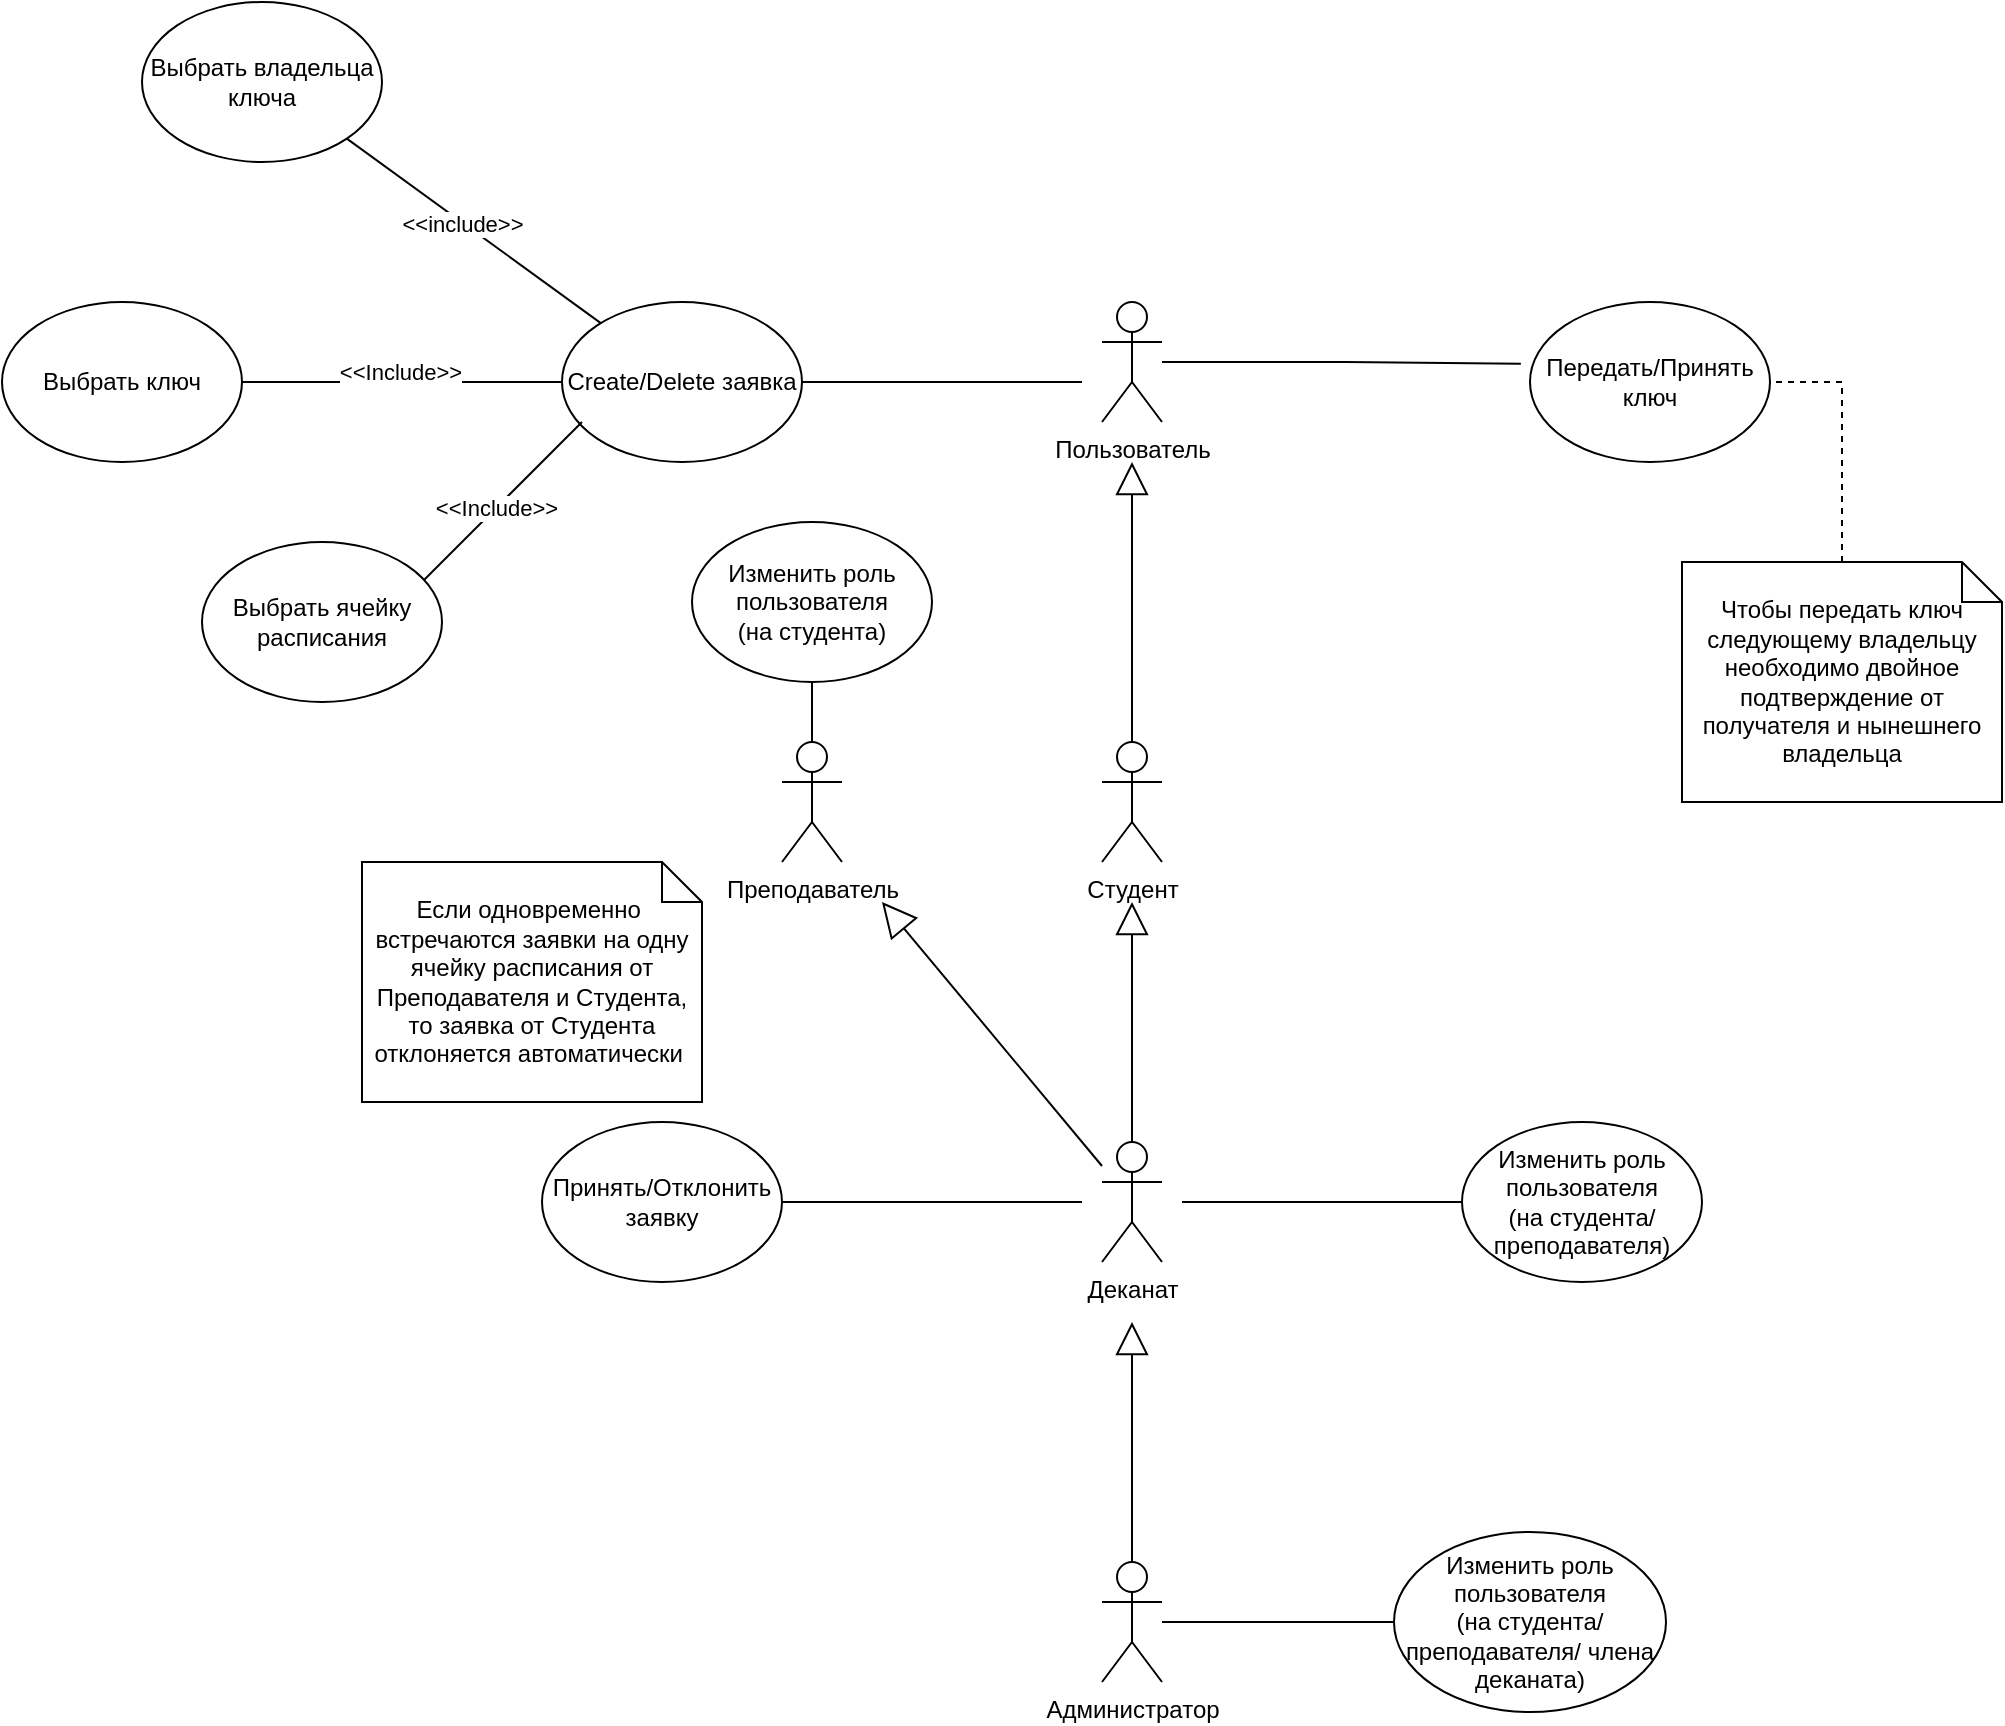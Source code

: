<mxfile version="24.0.1" type="device">
  <diagram name="Страница — 1" id="h3Zj_za7DZhZ4qoWitme">
    <mxGraphModel dx="1875" dy="1775" grid="1" gridSize="10" guides="1" tooltips="1" connect="1" arrows="1" fold="1" page="1" pageScale="1" pageWidth="827" pageHeight="1169" math="0" shadow="0">
      <root>
        <mxCell id="0" />
        <mxCell id="1" parent="0" />
        <mxCell id="FqfnRDdDCg9e_Ic1tB9_-1" value="Пользователь&lt;div&gt;&lt;br/&gt;&lt;/div&gt;" style="shape=umlActor;verticalLabelPosition=bottom;verticalAlign=top;html=1;outlineConnect=0;" parent="1" vertex="1">
          <mxGeometry x="200" y="10" width="30" height="60" as="geometry" />
        </mxCell>
        <mxCell id="FqfnRDdDCg9e_Ic1tB9_-12" style="edgeStyle=orthogonalEdgeStyle;rounded=0;orthogonalLoop=1;jettySize=auto;html=1;endArrow=block;endFill=0;endSize=14;" parent="1" source="FqfnRDdDCg9e_Ic1tB9_-2" edge="1">
          <mxGeometry relative="1" as="geometry">
            <mxPoint x="215" y="520" as="targetPoint" />
          </mxGeometry>
        </mxCell>
        <mxCell id="FqfnRDdDCg9e_Ic1tB9_-2" value="Администратор" style="shape=umlActor;verticalLabelPosition=bottom;verticalAlign=top;html=1;outlineConnect=0;" parent="1" vertex="1">
          <mxGeometry x="200" y="640" width="30" height="60" as="geometry" />
        </mxCell>
        <mxCell id="FqfnRDdDCg9e_Ic1tB9_-11" style="edgeStyle=orthogonalEdgeStyle;rounded=0;orthogonalLoop=1;jettySize=auto;html=1;endArrow=block;endFill=0;endSize=14;" parent="1" source="FqfnRDdDCg9e_Ic1tB9_-4" edge="1">
          <mxGeometry relative="1" as="geometry">
            <mxPoint x="215" y="310" as="targetPoint" />
          </mxGeometry>
        </mxCell>
        <mxCell id="FqfnRDdDCg9e_Ic1tB9_-4" value="Деканат" style="shape=umlActor;verticalLabelPosition=bottom;verticalAlign=top;html=1;outlineConnect=0;" parent="1" vertex="1">
          <mxGeometry x="200" y="430" width="30" height="60" as="geometry" />
        </mxCell>
        <mxCell id="FqfnRDdDCg9e_Ic1tB9_-14" style="edgeStyle=orthogonalEdgeStyle;rounded=0;orthogonalLoop=1;jettySize=auto;html=1;endArrow=block;endFill=0;endSize=14;" parent="1" source="FqfnRDdDCg9e_Ic1tB9_-13" edge="1">
          <mxGeometry relative="1" as="geometry">
            <mxPoint x="215" y="90" as="targetPoint" />
          </mxGeometry>
        </mxCell>
        <mxCell id="FqfnRDdDCg9e_Ic1tB9_-13" value="Студент" style="shape=umlActor;verticalLabelPosition=bottom;verticalAlign=top;html=1;outlineConnect=0;" parent="1" vertex="1">
          <mxGeometry x="200" y="230" width="30" height="60" as="geometry" />
        </mxCell>
        <mxCell id="FqfnRDdDCg9e_Ic1tB9_-16" style="edgeStyle=orthogonalEdgeStyle;rounded=0;orthogonalLoop=1;jettySize=auto;html=1;endArrow=none;endFill=0;" parent="1" source="FqfnRDdDCg9e_Ic1tB9_-15" edge="1">
          <mxGeometry relative="1" as="geometry">
            <mxPoint x="190" y="50" as="targetPoint" />
          </mxGeometry>
        </mxCell>
        <mxCell id="FqfnRDdDCg9e_Ic1tB9_-19" style="edgeStyle=orthogonalEdgeStyle;rounded=0;orthogonalLoop=1;jettySize=auto;html=1;endArrow=none;endFill=0;" parent="1" source="FqfnRDdDCg9e_Ic1tB9_-15" edge="1">
          <mxGeometry relative="1" as="geometry">
            <mxPoint x="-230" y="50" as="targetPoint" />
          </mxGeometry>
        </mxCell>
        <mxCell id="FqfnRDdDCg9e_Ic1tB9_-23" value="&amp;lt;&amp;lt;Include&amp;gt;&amp;gt;" style="edgeLabel;html=1;align=center;verticalAlign=middle;resizable=0;points=[];" parent="FqfnRDdDCg9e_Ic1tB9_-19" vertex="1" connectable="0">
          <mxGeometry x="-0.01" y="-6" relative="1" as="geometry">
            <mxPoint x="4" y="-5" as="offset" />
          </mxGeometry>
        </mxCell>
        <mxCell id="FqfnRDdDCg9e_Ic1tB9_-15" value="Create/Delete заявка" style="ellipse;whiteSpace=wrap;html=1;" parent="1" vertex="1">
          <mxGeometry x="-70" y="10" width="120" height="80" as="geometry" />
        </mxCell>
        <mxCell id="FqfnRDdDCg9e_Ic1tB9_-18" style="edgeStyle=orthogonalEdgeStyle;rounded=0;orthogonalLoop=1;jettySize=auto;html=1;endArrow=none;endFill=0;" parent="1" source="FqfnRDdDCg9e_Ic1tB9_-17" edge="1">
          <mxGeometry relative="1" as="geometry">
            <mxPoint x="190" y="460" as="targetPoint" />
          </mxGeometry>
        </mxCell>
        <mxCell id="FqfnRDdDCg9e_Ic1tB9_-17" value="Принять/Отклонить&lt;br&gt;заявку" style="ellipse;whiteSpace=wrap;html=1;" parent="1" vertex="1">
          <mxGeometry x="-80" y="420" width="120" height="80" as="geometry" />
        </mxCell>
        <mxCell id="FqfnRDdDCg9e_Ic1tB9_-20" value="" style="endArrow=none;html=1;rounded=0;" parent="1" edge="1">
          <mxGeometry width="50" height="50" relative="1" as="geometry">
            <mxPoint x="-140" y="150" as="sourcePoint" />
            <mxPoint x="-60" y="70" as="targetPoint" />
          </mxGeometry>
        </mxCell>
        <mxCell id="FqfnRDdDCg9e_Ic1tB9_-24" value="&amp;lt;&amp;lt;Include&amp;gt;&amp;gt;" style="edgeLabel;html=1;align=center;verticalAlign=middle;resizable=0;points=[];" parent="FqfnRDdDCg9e_Ic1tB9_-20" vertex="1" connectable="0">
          <mxGeometry x="-0.075" relative="1" as="geometry">
            <mxPoint as="offset" />
          </mxGeometry>
        </mxCell>
        <mxCell id="FqfnRDdDCg9e_Ic1tB9_-21" value="Выбрать ключ" style="ellipse;whiteSpace=wrap;html=1;" parent="1" vertex="1">
          <mxGeometry x="-350" y="10" width="120" height="80" as="geometry" />
        </mxCell>
        <mxCell id="FqfnRDdDCg9e_Ic1tB9_-22" value="Выбрать ячейку расписания" style="ellipse;whiteSpace=wrap;html=1;" parent="1" vertex="1">
          <mxGeometry x="-250" y="130" width="120" height="80" as="geometry" />
        </mxCell>
        <mxCell id="FqfnRDdDCg9e_Ic1tB9_-26" value="Преподаватель" style="shape=umlActor;verticalLabelPosition=bottom;verticalAlign=top;html=1;outlineConnect=0;" parent="1" vertex="1">
          <mxGeometry x="40" y="230" width="30" height="60" as="geometry" />
        </mxCell>
        <mxCell id="FqfnRDdDCg9e_Ic1tB9_-30" value="Если одновременно&amp;nbsp;&lt;br&gt;встречаются заявки на одну ячейку расписания от Преподавателя и Студента, то заявка от Студента отклоняется автоматически&amp;nbsp;" style="shape=note;size=20;whiteSpace=wrap;html=1;" parent="1" vertex="1">
          <mxGeometry x="-170" y="290" width="170" height="120" as="geometry" />
        </mxCell>
        <mxCell id="FqfnRDdDCg9e_Ic1tB9_-32" value="Передать/Принять ключ" style="ellipse;whiteSpace=wrap;html=1;" parent="1" vertex="1">
          <mxGeometry x="414" y="10" width="120" height="80" as="geometry" />
        </mxCell>
        <mxCell id="FqfnRDdDCg9e_Ic1tB9_-33" style="edgeStyle=orthogonalEdgeStyle;rounded=0;orthogonalLoop=1;jettySize=auto;html=1;entryX=-0.038;entryY=0.386;entryDx=0;entryDy=0;entryPerimeter=0;endArrow=none;endFill=0;" parent="1" source="FqfnRDdDCg9e_Ic1tB9_-1" target="FqfnRDdDCg9e_Ic1tB9_-32" edge="1">
          <mxGeometry relative="1" as="geometry" />
        </mxCell>
        <mxCell id="FqfnRDdDCg9e_Ic1tB9_-35" style="edgeStyle=orthogonalEdgeStyle;rounded=0;orthogonalLoop=1;jettySize=auto;html=1;entryX=1;entryY=0.5;entryDx=0;entryDy=0;endArrow=none;endFill=0;dashed=1;" parent="1" source="FqfnRDdDCg9e_Ic1tB9_-34" target="FqfnRDdDCg9e_Ic1tB9_-32" edge="1">
          <mxGeometry relative="1" as="geometry" />
        </mxCell>
        <mxCell id="FqfnRDdDCg9e_Ic1tB9_-34" value="Чтобы передать ключ следующему владельцу необходимо двойное подтверждение от получателя и нынешнего владельца" style="shape=note;size=20;whiteSpace=wrap;html=1;" parent="1" vertex="1">
          <mxGeometry x="490" y="140" width="160" height="120" as="geometry" />
        </mxCell>
        <mxCell id="7gna2Fg1l08d1-8sa88C-1" value="Выбрать владельца ключа" style="ellipse;whiteSpace=wrap;html=1;" vertex="1" parent="1">
          <mxGeometry x="-280" y="-140" width="120" height="80" as="geometry" />
        </mxCell>
        <mxCell id="7gna2Fg1l08d1-8sa88C-5" value="" style="endArrow=none;html=1;rounded=0;exitX=1;exitY=1;exitDx=0;exitDy=0;" edge="1" parent="1" source="7gna2Fg1l08d1-8sa88C-1" target="FqfnRDdDCg9e_Ic1tB9_-15">
          <mxGeometry width="50" height="50" relative="1" as="geometry">
            <mxPoint x="-140" y="-30" as="sourcePoint" />
            <mxPoint x="-90" y="-80" as="targetPoint" />
          </mxGeometry>
        </mxCell>
        <mxCell id="7gna2Fg1l08d1-8sa88C-6" value="&amp;lt;&amp;lt;include&amp;gt;&amp;gt;" style="edgeLabel;html=1;align=center;verticalAlign=middle;resizable=0;points=[];" vertex="1" connectable="0" parent="7gna2Fg1l08d1-8sa88C-5">
          <mxGeometry x="0.032" y="3" relative="1" as="geometry">
            <mxPoint x="-10" y="-3" as="offset" />
          </mxGeometry>
        </mxCell>
        <mxCell id="7gna2Fg1l08d1-8sa88C-7" value="" style="endArrow=block;html=1;rounded=0;startArrow=none;startFill=0;endFill=0;startSize=9;endSize=15;" edge="1" parent="1" source="FqfnRDdDCg9e_Ic1tB9_-4">
          <mxGeometry width="50" height="50" relative="1" as="geometry">
            <mxPoint x="150" y="410" as="sourcePoint" />
            <mxPoint x="90" y="310" as="targetPoint" />
          </mxGeometry>
        </mxCell>
        <mxCell id="7gna2Fg1l08d1-8sa88C-9" value="Изменить роль пользователя&lt;div&gt;(на студента)&lt;/div&gt;" style="ellipse;whiteSpace=wrap;html=1;" vertex="1" parent="1">
          <mxGeometry x="-5" y="120" width="120" height="80" as="geometry" />
        </mxCell>
        <mxCell id="7gna2Fg1l08d1-8sa88C-10" style="edgeStyle=orthogonalEdgeStyle;rounded=0;orthogonalLoop=1;jettySize=auto;html=1;entryX=0.5;entryY=0;entryDx=0;entryDy=0;entryPerimeter=0;endArrow=none;endFill=0;" edge="1" parent="1" source="7gna2Fg1l08d1-8sa88C-9" target="FqfnRDdDCg9e_Ic1tB9_-26">
          <mxGeometry relative="1" as="geometry" />
        </mxCell>
        <mxCell id="7gna2Fg1l08d1-8sa88C-11" value="Изменить роль пользователя&lt;div&gt;(на студента/преподавателя)&lt;/div&gt;" style="ellipse;whiteSpace=wrap;html=1;" vertex="1" parent="1">
          <mxGeometry x="380" y="420" width="120" height="80" as="geometry" />
        </mxCell>
        <mxCell id="7gna2Fg1l08d1-8sa88C-12" value="" style="endArrow=none;html=1;rounded=0;entryX=0;entryY=0.5;entryDx=0;entryDy=0;" edge="1" parent="1" target="7gna2Fg1l08d1-8sa88C-11">
          <mxGeometry width="50" height="50" relative="1" as="geometry">
            <mxPoint x="240" y="460" as="sourcePoint" />
            <mxPoint x="330" y="440" as="targetPoint" />
          </mxGeometry>
        </mxCell>
        <mxCell id="7gna2Fg1l08d1-8sa88C-13" value="Изменить роль пользователя&lt;div&gt;(на студента/преподавателя/ члена деканата)&lt;/div&gt;" style="ellipse;whiteSpace=wrap;html=1;" vertex="1" parent="1">
          <mxGeometry x="346" y="625" width="136" height="90" as="geometry" />
        </mxCell>
        <mxCell id="7gna2Fg1l08d1-8sa88C-14" value="" style="endArrow=none;html=1;rounded=0;entryX=0;entryY=0.5;entryDx=0;entryDy=0;" edge="1" parent="1" target="7gna2Fg1l08d1-8sa88C-13">
          <mxGeometry width="50" height="50" relative="1" as="geometry">
            <mxPoint x="230" y="670" as="sourcePoint" />
            <mxPoint x="340" y="670" as="targetPoint" />
          </mxGeometry>
        </mxCell>
      </root>
    </mxGraphModel>
  </diagram>
</mxfile>
